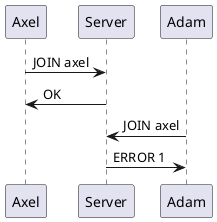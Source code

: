 @startuml
Axel -> Server: JOIN axel
Server -> Axel: OK

Adam -> Server: JOIN axel
Server -> Adam: ERROR 1
@enduml
